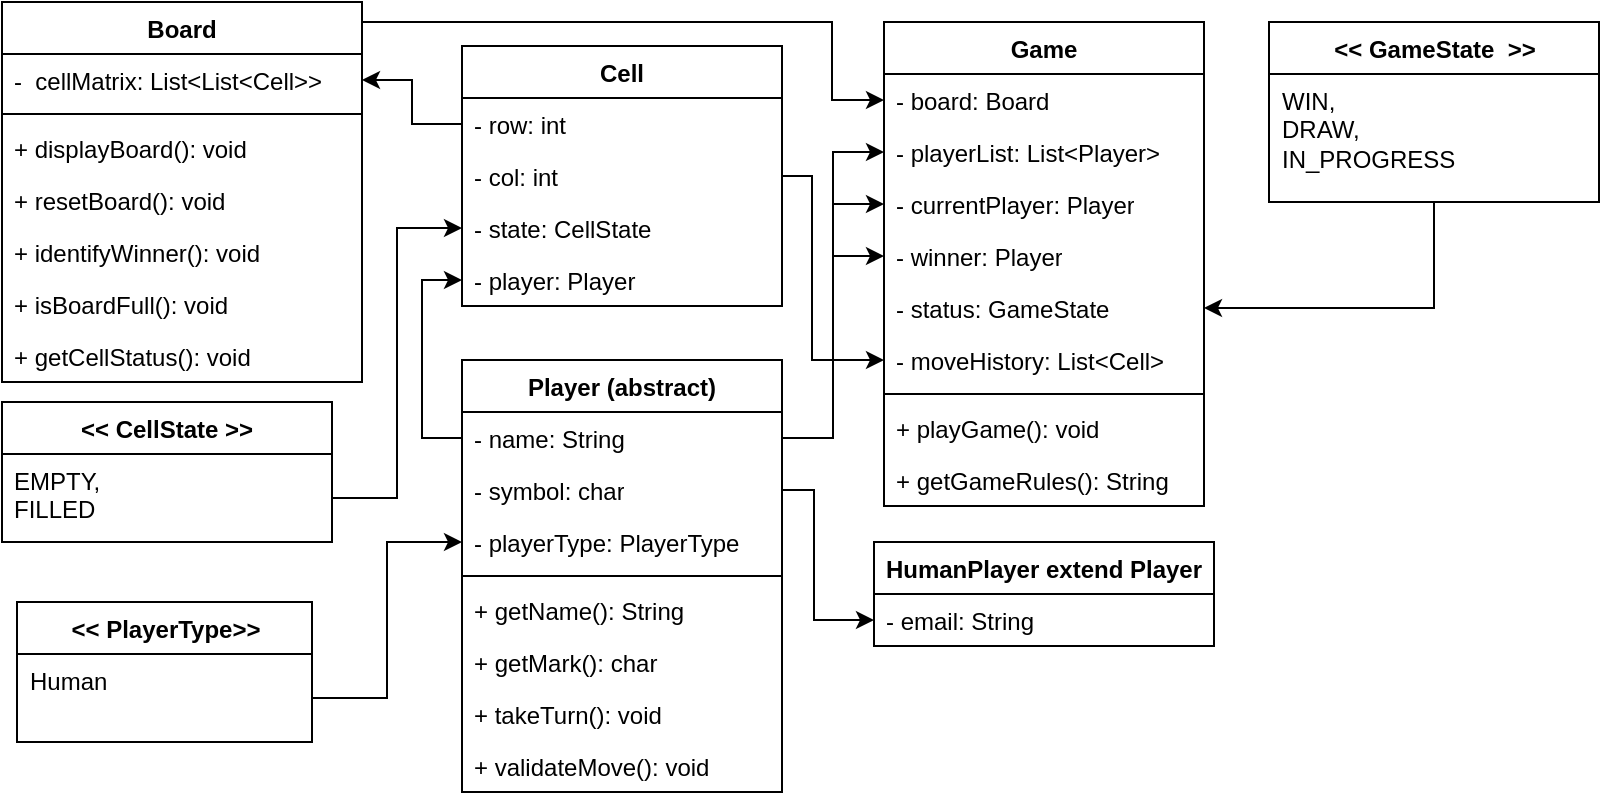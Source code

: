 <mxfile version="24.1.0" type="github">
  <diagram name="Page-1" id="UqfjpjDhiWpic3AlMB8R">
    <mxGraphModel dx="1272" dy="539" grid="1" gridSize="10" guides="1" tooltips="1" connect="1" arrows="1" fold="1" page="1" pageScale="1" pageWidth="850" pageHeight="1100" math="0" shadow="0">
      <root>
        <mxCell id="0" />
        <mxCell id="1" parent="0" />
        <mxCell id="m7R3-1gt6JYp2xJdd50r-5" value="Game" style="swimlane;fontStyle=1;align=center;verticalAlign=top;childLayout=stackLayout;horizontal=1;startSize=26;horizontalStack=0;resizeParent=1;resizeParentMax=0;resizeLast=0;collapsible=1;marginBottom=0;whiteSpace=wrap;html=1;" vertex="1" parent="1">
          <mxGeometry x="466" y="170" width="160" height="242" as="geometry" />
        </mxCell>
        <mxCell id="m7R3-1gt6JYp2xJdd50r-9" value="- board: Board" style="text;strokeColor=none;fillColor=none;align=left;verticalAlign=top;spacingLeft=4;spacingRight=4;overflow=hidden;rotatable=0;points=[[0,0.5],[1,0.5]];portConstraint=eastwest;whiteSpace=wrap;html=1;" vertex="1" parent="m7R3-1gt6JYp2xJdd50r-5">
          <mxGeometry y="26" width="160" height="26" as="geometry" />
        </mxCell>
        <mxCell id="m7R3-1gt6JYp2xJdd50r-6" value="- playerList: List&amp;lt;Player&amp;gt;" style="text;strokeColor=none;fillColor=none;align=left;verticalAlign=top;spacingLeft=4;spacingRight=4;overflow=hidden;rotatable=0;points=[[0,0.5],[1,0.5]];portConstraint=eastwest;whiteSpace=wrap;html=1;" vertex="1" parent="m7R3-1gt6JYp2xJdd50r-5">
          <mxGeometry y="52" width="160" height="26" as="geometry" />
        </mxCell>
        <mxCell id="m7R3-1gt6JYp2xJdd50r-10" value="- currentPlayer: Player" style="text;strokeColor=none;fillColor=none;align=left;verticalAlign=top;spacingLeft=4;spacingRight=4;overflow=hidden;rotatable=0;points=[[0,0.5],[1,0.5]];portConstraint=eastwest;whiteSpace=wrap;html=1;" vertex="1" parent="m7R3-1gt6JYp2xJdd50r-5">
          <mxGeometry y="78" width="160" height="26" as="geometry" />
        </mxCell>
        <mxCell id="m7R3-1gt6JYp2xJdd50r-11" value="- winner: Player" style="text;strokeColor=none;fillColor=none;align=left;verticalAlign=top;spacingLeft=4;spacingRight=4;overflow=hidden;rotatable=0;points=[[0,0.5],[1,0.5]];portConstraint=eastwest;whiteSpace=wrap;html=1;" vertex="1" parent="m7R3-1gt6JYp2xJdd50r-5">
          <mxGeometry y="104" width="160" height="26" as="geometry" />
        </mxCell>
        <mxCell id="m7R3-1gt6JYp2xJdd50r-12" value="- status: GameState&amp;nbsp;" style="text;strokeColor=none;fillColor=none;align=left;verticalAlign=top;spacingLeft=4;spacingRight=4;overflow=hidden;rotatable=0;points=[[0,0.5],[1,0.5]];portConstraint=eastwest;whiteSpace=wrap;html=1;" vertex="1" parent="m7R3-1gt6JYp2xJdd50r-5">
          <mxGeometry y="130" width="160" height="26" as="geometry" />
        </mxCell>
        <mxCell id="m7R3-1gt6JYp2xJdd50r-13" value="- moveHistory: List&amp;lt;Cell&amp;gt;&amp;nbsp;" style="text;strokeColor=none;fillColor=none;align=left;verticalAlign=top;spacingLeft=4;spacingRight=4;overflow=hidden;rotatable=0;points=[[0,0.5],[1,0.5]];portConstraint=eastwest;whiteSpace=wrap;html=1;" vertex="1" parent="m7R3-1gt6JYp2xJdd50r-5">
          <mxGeometry y="156" width="160" height="26" as="geometry" />
        </mxCell>
        <mxCell id="m7R3-1gt6JYp2xJdd50r-7" value="" style="line;strokeWidth=1;fillColor=none;align=left;verticalAlign=middle;spacingTop=-1;spacingLeft=3;spacingRight=3;rotatable=0;labelPosition=right;points=[];portConstraint=eastwest;strokeColor=inherit;" vertex="1" parent="m7R3-1gt6JYp2xJdd50r-5">
          <mxGeometry y="182" width="160" height="8" as="geometry" />
        </mxCell>
        <mxCell id="m7R3-1gt6JYp2xJdd50r-8" value="+ playGame(): void" style="text;strokeColor=none;fillColor=none;align=left;verticalAlign=top;spacingLeft=4;spacingRight=4;overflow=hidden;rotatable=0;points=[[0,0.5],[1,0.5]];portConstraint=eastwest;whiteSpace=wrap;html=1;" vertex="1" parent="m7R3-1gt6JYp2xJdd50r-5">
          <mxGeometry y="190" width="160" height="26" as="geometry" />
        </mxCell>
        <mxCell id="m7R3-1gt6JYp2xJdd50r-14" value="+ getGameRules(): String" style="text;strokeColor=none;fillColor=none;align=left;verticalAlign=top;spacingLeft=4;spacingRight=4;overflow=hidden;rotatable=0;points=[[0,0.5],[1,0.5]];portConstraint=eastwest;whiteSpace=wrap;html=1;" vertex="1" parent="m7R3-1gt6JYp2xJdd50r-5">
          <mxGeometry y="216" width="160" height="26" as="geometry" />
        </mxCell>
        <mxCell id="m7R3-1gt6JYp2xJdd50r-15" value="Board" style="swimlane;fontStyle=1;align=center;verticalAlign=top;childLayout=stackLayout;horizontal=1;startSize=26;horizontalStack=0;resizeParent=1;resizeParentMax=0;resizeLast=0;collapsible=1;marginBottom=0;whiteSpace=wrap;html=1;" vertex="1" parent="1">
          <mxGeometry x="25" y="160" width="180" height="190" as="geometry" />
        </mxCell>
        <mxCell id="m7R3-1gt6JYp2xJdd50r-16" value="-&amp;nbsp; cellMatrix: List&amp;lt;List&amp;lt;Cell&amp;gt;&amp;gt;" style="text;strokeColor=none;fillColor=none;align=left;verticalAlign=top;spacingLeft=4;spacingRight=4;overflow=hidden;rotatable=0;points=[[0,0.5],[1,0.5]];portConstraint=eastwest;whiteSpace=wrap;html=1;" vertex="1" parent="m7R3-1gt6JYp2xJdd50r-15">
          <mxGeometry y="26" width="180" height="26" as="geometry" />
        </mxCell>
        <mxCell id="m7R3-1gt6JYp2xJdd50r-22" value="" style="line;strokeWidth=1;fillColor=none;align=left;verticalAlign=middle;spacingTop=-1;spacingLeft=3;spacingRight=3;rotatable=0;labelPosition=right;points=[];portConstraint=eastwest;strokeColor=inherit;" vertex="1" parent="m7R3-1gt6JYp2xJdd50r-15">
          <mxGeometry y="52" width="180" height="8" as="geometry" />
        </mxCell>
        <mxCell id="m7R3-1gt6JYp2xJdd50r-23" value="+ displayBoard(): void" style="text;strokeColor=none;fillColor=none;align=left;verticalAlign=top;spacingLeft=4;spacingRight=4;overflow=hidden;rotatable=0;points=[[0,0.5],[1,0.5]];portConstraint=eastwest;whiteSpace=wrap;html=1;" vertex="1" parent="m7R3-1gt6JYp2xJdd50r-15">
          <mxGeometry y="60" width="180" height="26" as="geometry" />
        </mxCell>
        <mxCell id="m7R3-1gt6JYp2xJdd50r-24" value="+ resetBoard(): void" style="text;strokeColor=none;fillColor=none;align=left;verticalAlign=top;spacingLeft=4;spacingRight=4;overflow=hidden;rotatable=0;points=[[0,0.5],[1,0.5]];portConstraint=eastwest;whiteSpace=wrap;html=1;" vertex="1" parent="m7R3-1gt6JYp2xJdd50r-15">
          <mxGeometry y="86" width="180" height="26" as="geometry" />
        </mxCell>
        <mxCell id="m7R3-1gt6JYp2xJdd50r-25" value="+ identifyWinner(): void" style="text;strokeColor=none;fillColor=none;align=left;verticalAlign=top;spacingLeft=4;spacingRight=4;overflow=hidden;rotatable=0;points=[[0,0.5],[1,0.5]];portConstraint=eastwest;whiteSpace=wrap;html=1;" vertex="1" parent="m7R3-1gt6JYp2xJdd50r-15">
          <mxGeometry y="112" width="180" height="26" as="geometry" />
        </mxCell>
        <mxCell id="m7R3-1gt6JYp2xJdd50r-26" value="+ isBoardFull(): void" style="text;strokeColor=none;fillColor=none;align=left;verticalAlign=top;spacingLeft=4;spacingRight=4;overflow=hidden;rotatable=0;points=[[0,0.5],[1,0.5]];portConstraint=eastwest;whiteSpace=wrap;html=1;" vertex="1" parent="m7R3-1gt6JYp2xJdd50r-15">
          <mxGeometry y="138" width="180" height="26" as="geometry" />
        </mxCell>
        <mxCell id="m7R3-1gt6JYp2xJdd50r-27" value="+ getCellStatus(): void" style="text;strokeColor=none;fillColor=none;align=left;verticalAlign=top;spacingLeft=4;spacingRight=4;overflow=hidden;rotatable=0;points=[[0,0.5],[1,0.5]];portConstraint=eastwest;whiteSpace=wrap;html=1;" vertex="1" parent="m7R3-1gt6JYp2xJdd50r-15">
          <mxGeometry y="164" width="180" height="26" as="geometry" />
        </mxCell>
        <mxCell id="m7R3-1gt6JYp2xJdd50r-94" style="edgeStyle=orthogonalEdgeStyle;rounded=0;orthogonalLoop=1;jettySize=auto;html=1;entryX=1;entryY=0.5;entryDx=0;entryDy=0;" edge="1" parent="1" source="m7R3-1gt6JYp2xJdd50r-42" target="m7R3-1gt6JYp2xJdd50r-12">
          <mxGeometry relative="1" as="geometry" />
        </mxCell>
        <mxCell id="m7R3-1gt6JYp2xJdd50r-42" value="&amp;lt;&amp;lt; GameState&amp;nbsp; &amp;gt;&amp;gt;" style="swimlane;fontStyle=1;align=center;verticalAlign=top;childLayout=stackLayout;horizontal=1;startSize=26;horizontalStack=0;resizeParent=1;resizeParentMax=0;resizeLast=0;collapsible=1;marginBottom=0;whiteSpace=wrap;html=1;" vertex="1" parent="1">
          <mxGeometry x="658.5" y="170" width="165" height="90" as="geometry" />
        </mxCell>
        <mxCell id="m7R3-1gt6JYp2xJdd50r-43" value="&lt;div&gt;&lt;span style=&quot;font-size: 12px;&quot;&gt;WIN,&lt;/span&gt;&lt;/div&gt;&lt;div&gt;&lt;span style=&quot;font-size: 12px;&quot;&gt;DRAW,&lt;/span&gt;&lt;/div&gt;&lt;div&gt;&lt;span style=&quot;font-size: 12px;&quot;&gt;IN_PROGRESS&lt;/span&gt;&lt;/div&gt;" style="text;strokeColor=none;fillColor=none;align=left;verticalAlign=top;spacingLeft=4;spacingRight=4;overflow=hidden;rotatable=0;points=[[0,0.5],[1,0.5]];portConstraint=eastwest;whiteSpace=wrap;html=1;" vertex="1" parent="m7R3-1gt6JYp2xJdd50r-42">
          <mxGeometry y="26" width="165" height="64" as="geometry" />
        </mxCell>
        <mxCell id="m7R3-1gt6JYp2xJdd50r-50" value="Cell" style="swimlane;fontStyle=1;align=center;verticalAlign=top;childLayout=stackLayout;horizontal=1;startSize=26;horizontalStack=0;resizeParent=1;resizeParentMax=0;resizeLast=0;collapsible=1;marginBottom=0;whiteSpace=wrap;html=1;" vertex="1" parent="1">
          <mxGeometry x="255" y="182" width="160" height="130" as="geometry" />
        </mxCell>
        <mxCell id="m7R3-1gt6JYp2xJdd50r-51" value="- row: int" style="text;strokeColor=none;fillColor=none;align=left;verticalAlign=top;spacingLeft=4;spacingRight=4;overflow=hidden;rotatable=0;points=[[0,0.5],[1,0.5]];portConstraint=eastwest;whiteSpace=wrap;html=1;" vertex="1" parent="m7R3-1gt6JYp2xJdd50r-50">
          <mxGeometry y="26" width="160" height="26" as="geometry" />
        </mxCell>
        <mxCell id="m7R3-1gt6JYp2xJdd50r-52" value="- col: int" style="text;strokeColor=none;fillColor=none;align=left;verticalAlign=top;spacingLeft=4;spacingRight=4;overflow=hidden;rotatable=0;points=[[0,0.5],[1,0.5]];portConstraint=eastwest;whiteSpace=wrap;html=1;" vertex="1" parent="m7R3-1gt6JYp2xJdd50r-50">
          <mxGeometry y="52" width="160" height="26" as="geometry" />
        </mxCell>
        <mxCell id="m7R3-1gt6JYp2xJdd50r-54" value="- state: CellState" style="text;strokeColor=none;fillColor=none;align=left;verticalAlign=top;spacingLeft=4;spacingRight=4;overflow=hidden;rotatable=0;points=[[0,0.5],[1,0.5]];portConstraint=eastwest;whiteSpace=wrap;html=1;" vertex="1" parent="m7R3-1gt6JYp2xJdd50r-50">
          <mxGeometry y="78" width="160" height="26" as="geometry" />
        </mxCell>
        <mxCell id="m7R3-1gt6JYp2xJdd50r-53" value="- player: Player" style="text;strokeColor=none;fillColor=none;align=left;verticalAlign=top;spacingLeft=4;spacingRight=4;overflow=hidden;rotatable=0;points=[[0,0.5],[1,0.5]];portConstraint=eastwest;whiteSpace=wrap;html=1;" vertex="1" parent="m7R3-1gt6JYp2xJdd50r-50">
          <mxGeometry y="104" width="160" height="26" as="geometry" />
        </mxCell>
        <mxCell id="m7R3-1gt6JYp2xJdd50r-60" value="&amp;lt;&amp;lt; CellState&amp;nbsp;&amp;gt;&amp;gt;" style="swimlane;fontStyle=1;align=center;verticalAlign=top;childLayout=stackLayout;horizontal=1;startSize=26;horizontalStack=0;resizeParent=1;resizeParentMax=0;resizeLast=0;collapsible=1;marginBottom=0;whiteSpace=wrap;html=1;" vertex="1" parent="1">
          <mxGeometry x="25" y="360" width="165" height="70" as="geometry" />
        </mxCell>
        <mxCell id="m7R3-1gt6JYp2xJdd50r-61" value="&lt;div&gt;&lt;span style=&quot;font-size: 12px;&quot;&gt;EMPTY,&lt;/span&gt;&lt;/div&gt;&lt;div&gt;&lt;span style=&quot;font-size: 12px;&quot;&gt;FILLED&lt;/span&gt;&lt;/div&gt;" style="text;strokeColor=none;fillColor=none;align=left;verticalAlign=top;spacingLeft=4;spacingRight=4;overflow=hidden;rotatable=0;points=[[0,0.5],[1,0.5]];portConstraint=eastwest;whiteSpace=wrap;html=1;" vertex="1" parent="m7R3-1gt6JYp2xJdd50r-60">
          <mxGeometry y="26" width="165" height="44" as="geometry" />
        </mxCell>
        <mxCell id="m7R3-1gt6JYp2xJdd50r-62" value="Player (abstract)" style="swimlane;fontStyle=1;align=center;verticalAlign=top;childLayout=stackLayout;horizontal=1;startSize=26;horizontalStack=0;resizeParent=1;resizeParentMax=0;resizeLast=0;collapsible=1;marginBottom=0;whiteSpace=wrap;html=1;" vertex="1" parent="1">
          <mxGeometry x="255" y="339" width="160" height="216" as="geometry" />
        </mxCell>
        <mxCell id="m7R3-1gt6JYp2xJdd50r-63" value="- name: String" style="text;strokeColor=none;fillColor=none;align=left;verticalAlign=top;spacingLeft=4;spacingRight=4;overflow=hidden;rotatable=0;points=[[0,0.5],[1,0.5]];portConstraint=eastwest;whiteSpace=wrap;html=1;" vertex="1" parent="m7R3-1gt6JYp2xJdd50r-62">
          <mxGeometry y="26" width="160" height="26" as="geometry" />
        </mxCell>
        <mxCell id="m7R3-1gt6JYp2xJdd50r-64" value="- symbol: char" style="text;strokeColor=none;fillColor=none;align=left;verticalAlign=top;spacingLeft=4;spacingRight=4;overflow=hidden;rotatable=0;points=[[0,0.5],[1,0.5]];portConstraint=eastwest;whiteSpace=wrap;html=1;" vertex="1" parent="m7R3-1gt6JYp2xJdd50r-62">
          <mxGeometry y="52" width="160" height="26" as="geometry" />
        </mxCell>
        <mxCell id="m7R3-1gt6JYp2xJdd50r-65" value="- playerType: PlayerType" style="text;strokeColor=none;fillColor=none;align=left;verticalAlign=top;spacingLeft=4;spacingRight=4;overflow=hidden;rotatable=0;points=[[0,0.5],[1,0.5]];portConstraint=eastwest;whiteSpace=wrap;html=1;" vertex="1" parent="m7R3-1gt6JYp2xJdd50r-62">
          <mxGeometry y="78" width="160" height="26" as="geometry" />
        </mxCell>
        <mxCell id="m7R3-1gt6JYp2xJdd50r-69" value="" style="line;strokeWidth=1;fillColor=none;align=left;verticalAlign=middle;spacingTop=-1;spacingLeft=3;spacingRight=3;rotatable=0;labelPosition=right;points=[];portConstraint=eastwest;strokeColor=inherit;" vertex="1" parent="m7R3-1gt6JYp2xJdd50r-62">
          <mxGeometry y="104" width="160" height="8" as="geometry" />
        </mxCell>
        <mxCell id="m7R3-1gt6JYp2xJdd50r-70" value="+ getName(): String" style="text;strokeColor=none;fillColor=none;align=left;verticalAlign=top;spacingLeft=4;spacingRight=4;overflow=hidden;rotatable=0;points=[[0,0.5],[1,0.5]];portConstraint=eastwest;whiteSpace=wrap;html=1;" vertex="1" parent="m7R3-1gt6JYp2xJdd50r-62">
          <mxGeometry y="112" width="160" height="26" as="geometry" />
        </mxCell>
        <mxCell id="m7R3-1gt6JYp2xJdd50r-71" value="+ getMark(): char" style="text;strokeColor=none;fillColor=none;align=left;verticalAlign=top;spacingLeft=4;spacingRight=4;overflow=hidden;rotatable=0;points=[[0,0.5],[1,0.5]];portConstraint=eastwest;whiteSpace=wrap;html=1;" vertex="1" parent="m7R3-1gt6JYp2xJdd50r-62">
          <mxGeometry y="138" width="160" height="26" as="geometry" />
        </mxCell>
        <mxCell id="m7R3-1gt6JYp2xJdd50r-72" value="+ takeTurn(): void" style="text;strokeColor=none;fillColor=none;align=left;verticalAlign=top;spacingLeft=4;spacingRight=4;overflow=hidden;rotatable=0;points=[[0,0.5],[1,0.5]];portConstraint=eastwest;whiteSpace=wrap;html=1;" vertex="1" parent="m7R3-1gt6JYp2xJdd50r-62">
          <mxGeometry y="164" width="160" height="26" as="geometry" />
        </mxCell>
        <mxCell id="m7R3-1gt6JYp2xJdd50r-73" value="+ validateMove(): void" style="text;strokeColor=none;fillColor=none;align=left;verticalAlign=top;spacingLeft=4;spacingRight=4;overflow=hidden;rotatable=0;points=[[0,0.5],[1,0.5]];portConstraint=eastwest;whiteSpace=wrap;html=1;" vertex="1" parent="m7R3-1gt6JYp2xJdd50r-62">
          <mxGeometry y="190" width="160" height="26" as="geometry" />
        </mxCell>
        <mxCell id="m7R3-1gt6JYp2xJdd50r-74" value="&amp;lt;&amp;lt; PlayerType&amp;gt;&amp;gt;" style="swimlane;fontStyle=1;align=center;verticalAlign=top;childLayout=stackLayout;horizontal=1;startSize=26;horizontalStack=0;resizeParent=1;resizeParentMax=0;resizeLast=0;collapsible=1;marginBottom=0;whiteSpace=wrap;html=1;" vertex="1" parent="1">
          <mxGeometry x="32.5" y="460" width="147.5" height="70" as="geometry" />
        </mxCell>
        <mxCell id="m7R3-1gt6JYp2xJdd50r-75" value="&lt;span style=&quot;font-size: 12px;&quot;&gt;Human&lt;/span&gt;" style="text;strokeColor=none;fillColor=none;align=left;verticalAlign=top;spacingLeft=4;spacingRight=4;overflow=hidden;rotatable=0;points=[[0,0.5],[1,0.5]];portConstraint=eastwest;whiteSpace=wrap;html=1;" vertex="1" parent="m7R3-1gt6JYp2xJdd50r-74">
          <mxGeometry y="26" width="147.5" height="44" as="geometry" />
        </mxCell>
        <mxCell id="m7R3-1gt6JYp2xJdd50r-81" value="HumanPlayer extend Player" style="swimlane;fontStyle=1;align=center;verticalAlign=top;childLayout=stackLayout;horizontal=1;startSize=26;horizontalStack=0;resizeParent=1;resizeParentMax=0;resizeLast=0;collapsible=1;marginBottom=0;whiteSpace=wrap;html=1;" vertex="1" parent="1">
          <mxGeometry x="461" y="430" width="170" height="52" as="geometry" />
        </mxCell>
        <mxCell id="m7R3-1gt6JYp2xJdd50r-82" value="- email: String" style="text;strokeColor=none;fillColor=none;align=left;verticalAlign=top;spacingLeft=4;spacingRight=4;overflow=hidden;rotatable=0;points=[[0,0.5],[1,0.5]];portConstraint=eastwest;whiteSpace=wrap;html=1;" vertex="1" parent="m7R3-1gt6JYp2xJdd50r-81">
          <mxGeometry y="26" width="170" height="26" as="geometry" />
        </mxCell>
        <mxCell id="m7R3-1gt6JYp2xJdd50r-90" style="edgeStyle=orthogonalEdgeStyle;rounded=0;orthogonalLoop=1;jettySize=auto;html=1;exitX=0;exitY=0.5;exitDx=0;exitDy=0;entryX=0;entryY=0.5;entryDx=0;entryDy=0;" edge="1" parent="1" source="m7R3-1gt6JYp2xJdd50r-63" target="m7R3-1gt6JYp2xJdd50r-53">
          <mxGeometry relative="1" as="geometry" />
        </mxCell>
        <mxCell id="m7R3-1gt6JYp2xJdd50r-91" style="edgeStyle=orthogonalEdgeStyle;rounded=0;orthogonalLoop=1;jettySize=auto;html=1;exitX=1;exitY=0.5;exitDx=0;exitDy=0;entryX=0;entryY=0.5;entryDx=0;entryDy=0;" edge="1" parent="1" source="m7R3-1gt6JYp2xJdd50r-63" target="m7R3-1gt6JYp2xJdd50r-10">
          <mxGeometry relative="1" as="geometry" />
        </mxCell>
        <mxCell id="m7R3-1gt6JYp2xJdd50r-93" style="edgeStyle=orthogonalEdgeStyle;rounded=0;orthogonalLoop=1;jettySize=auto;html=1;exitX=1;exitY=0.5;exitDx=0;exitDy=0;entryX=0;entryY=0.5;entryDx=0;entryDy=0;" edge="1" parent="1" source="m7R3-1gt6JYp2xJdd50r-63" target="m7R3-1gt6JYp2xJdd50r-11">
          <mxGeometry relative="1" as="geometry" />
        </mxCell>
        <mxCell id="m7R3-1gt6JYp2xJdd50r-95" style="edgeStyle=orthogonalEdgeStyle;rounded=0;orthogonalLoop=1;jettySize=auto;html=1;exitX=1;exitY=0.5;exitDx=0;exitDy=0;entryX=0;entryY=0.5;entryDx=0;entryDy=0;" edge="1" parent="1" source="m7R3-1gt6JYp2xJdd50r-52" target="m7R3-1gt6JYp2xJdd50r-13">
          <mxGeometry relative="1" as="geometry">
            <Array as="points">
              <mxPoint x="430" y="247" />
              <mxPoint x="430" y="339" />
            </Array>
          </mxGeometry>
        </mxCell>
        <mxCell id="m7R3-1gt6JYp2xJdd50r-96" style="edgeStyle=orthogonalEdgeStyle;rounded=0;orthogonalLoop=1;jettySize=auto;html=1;exitX=1;exitY=0.5;exitDx=0;exitDy=0;entryX=0;entryY=0.5;entryDx=0;entryDy=0;" edge="1" parent="1" source="m7R3-1gt6JYp2xJdd50r-16" target="m7R3-1gt6JYp2xJdd50r-9">
          <mxGeometry relative="1" as="geometry">
            <Array as="points">
              <mxPoint x="205" y="170" />
              <mxPoint x="440" y="170" />
              <mxPoint x="440" y="209" />
            </Array>
          </mxGeometry>
        </mxCell>
        <mxCell id="m7R3-1gt6JYp2xJdd50r-97" style="edgeStyle=orthogonalEdgeStyle;rounded=0;orthogonalLoop=1;jettySize=auto;html=1;exitX=1;exitY=0.5;exitDx=0;exitDy=0;entryX=0;entryY=0.5;entryDx=0;entryDy=0;" edge="1" parent="1" source="m7R3-1gt6JYp2xJdd50r-63" target="m7R3-1gt6JYp2xJdd50r-6">
          <mxGeometry relative="1" as="geometry" />
        </mxCell>
        <mxCell id="m7R3-1gt6JYp2xJdd50r-98" style="edgeStyle=orthogonalEdgeStyle;rounded=0;orthogonalLoop=1;jettySize=auto;html=1;exitX=1;exitY=0.5;exitDx=0;exitDy=0;" edge="1" parent="1" source="m7R3-1gt6JYp2xJdd50r-64" target="m7R3-1gt6JYp2xJdd50r-82">
          <mxGeometry relative="1" as="geometry">
            <Array as="points">
              <mxPoint x="431" y="404" />
              <mxPoint x="431" y="469" />
            </Array>
          </mxGeometry>
        </mxCell>
        <mxCell id="m7R3-1gt6JYp2xJdd50r-99" style="edgeStyle=orthogonalEdgeStyle;rounded=0;orthogonalLoop=1;jettySize=auto;html=1;exitX=0;exitY=0.5;exitDx=0;exitDy=0;entryX=1;entryY=0.5;entryDx=0;entryDy=0;" edge="1" parent="1" source="m7R3-1gt6JYp2xJdd50r-51" target="m7R3-1gt6JYp2xJdd50r-16">
          <mxGeometry relative="1" as="geometry" />
        </mxCell>
        <mxCell id="m7R3-1gt6JYp2xJdd50r-100" style="edgeStyle=orthogonalEdgeStyle;rounded=0;orthogonalLoop=1;jettySize=auto;html=1;exitX=1;exitY=0.5;exitDx=0;exitDy=0;entryX=0;entryY=0.5;entryDx=0;entryDy=0;" edge="1" parent="1" source="m7R3-1gt6JYp2xJdd50r-61" target="m7R3-1gt6JYp2xJdd50r-54">
          <mxGeometry relative="1" as="geometry" />
        </mxCell>
        <mxCell id="m7R3-1gt6JYp2xJdd50r-101" style="edgeStyle=orthogonalEdgeStyle;rounded=0;orthogonalLoop=1;jettySize=auto;html=1;exitX=1;exitY=0.5;exitDx=0;exitDy=0;entryX=0;entryY=0.5;entryDx=0;entryDy=0;" edge="1" parent="1" source="m7R3-1gt6JYp2xJdd50r-75" target="m7R3-1gt6JYp2xJdd50r-65">
          <mxGeometry relative="1" as="geometry" />
        </mxCell>
      </root>
    </mxGraphModel>
  </diagram>
</mxfile>
